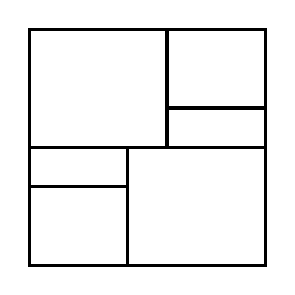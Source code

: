 \begin{tikzpicture}[very thick, scale=.5]
    \draw (0,3) rectangle (7/2,6);
    \draw (7/2,4) rectangle (6,6);
    \draw (7/2,3) rectangle (6,4);
    \draw (0,2) rectangle (5/2,3);
    \draw (0,0) rectangle (5/2,2);
    \draw (5/2,0) rectangle (6,3);
\end{tikzpicture}
